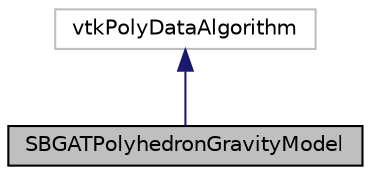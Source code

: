 digraph "SBGATPolyhedronGravityModel"
{
  edge [fontname="Helvetica",fontsize="10",labelfontname="Helvetica",labelfontsize="10"];
  node [fontname="Helvetica",fontsize="10",shape=record];
  Node0 [label="SBGATPolyhedronGravityModel",height=0.2,width=0.4,color="black", fillcolor="grey75", style="filled", fontcolor="black"];
  Node1 -> Node0 [dir="back",color="midnightblue",fontsize="10",style="solid",fontname="Helvetica"];
  Node1 [label="vtkPolyDataAlgorithm",height=0.2,width=0.4,color="grey75", fillcolor="white", style="filled"];
}
